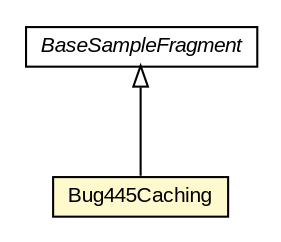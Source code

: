 #!/usr/local/bin/dot
#
# Class diagram 
# Generated by UMLGraph version R5_6-24-gf6e263 (http://www.umlgraph.org/)
#

digraph G {
	edge [fontname="arial",fontsize=10,labelfontname="arial",labelfontsize=10];
	node [fontname="arial",fontsize=10,shape=plaintext];
	nodesep=0.25;
	ranksep=0.5;
	// org.osmdroid.bugtestfragments.Bug445Caching
	c4231 [label=<<table title="org.osmdroid.bugtestfragments.Bug445Caching" border="0" cellborder="1" cellspacing="0" cellpadding="2" port="p" bgcolor="lemonChiffon" href="./Bug445Caching.html">
		<tr><td><table border="0" cellspacing="0" cellpadding="1">
<tr><td align="center" balign="center"> Bug445Caching </td></tr>
		</table></td></tr>
		</table>>, URL="./Bug445Caching.html", fontname="arial", fontcolor="black", fontsize=10.0];
	// org.osmdroid.samplefragments.BaseSampleFragment
	c4269 [label=<<table title="org.osmdroid.samplefragments.BaseSampleFragment" border="0" cellborder="1" cellspacing="0" cellpadding="2" port="p" href="../samplefragments/BaseSampleFragment.html">
		<tr><td><table border="0" cellspacing="0" cellpadding="1">
<tr><td align="center" balign="center"><font face="arial italic"> BaseSampleFragment </font></td></tr>
		</table></td></tr>
		</table>>, URL="../samplefragments/BaseSampleFragment.html", fontname="arial", fontcolor="black", fontsize=10.0];
	//org.osmdroid.bugtestfragments.Bug445Caching extends org.osmdroid.samplefragments.BaseSampleFragment
	c4269:p -> c4231:p [dir=back,arrowtail=empty];
}

